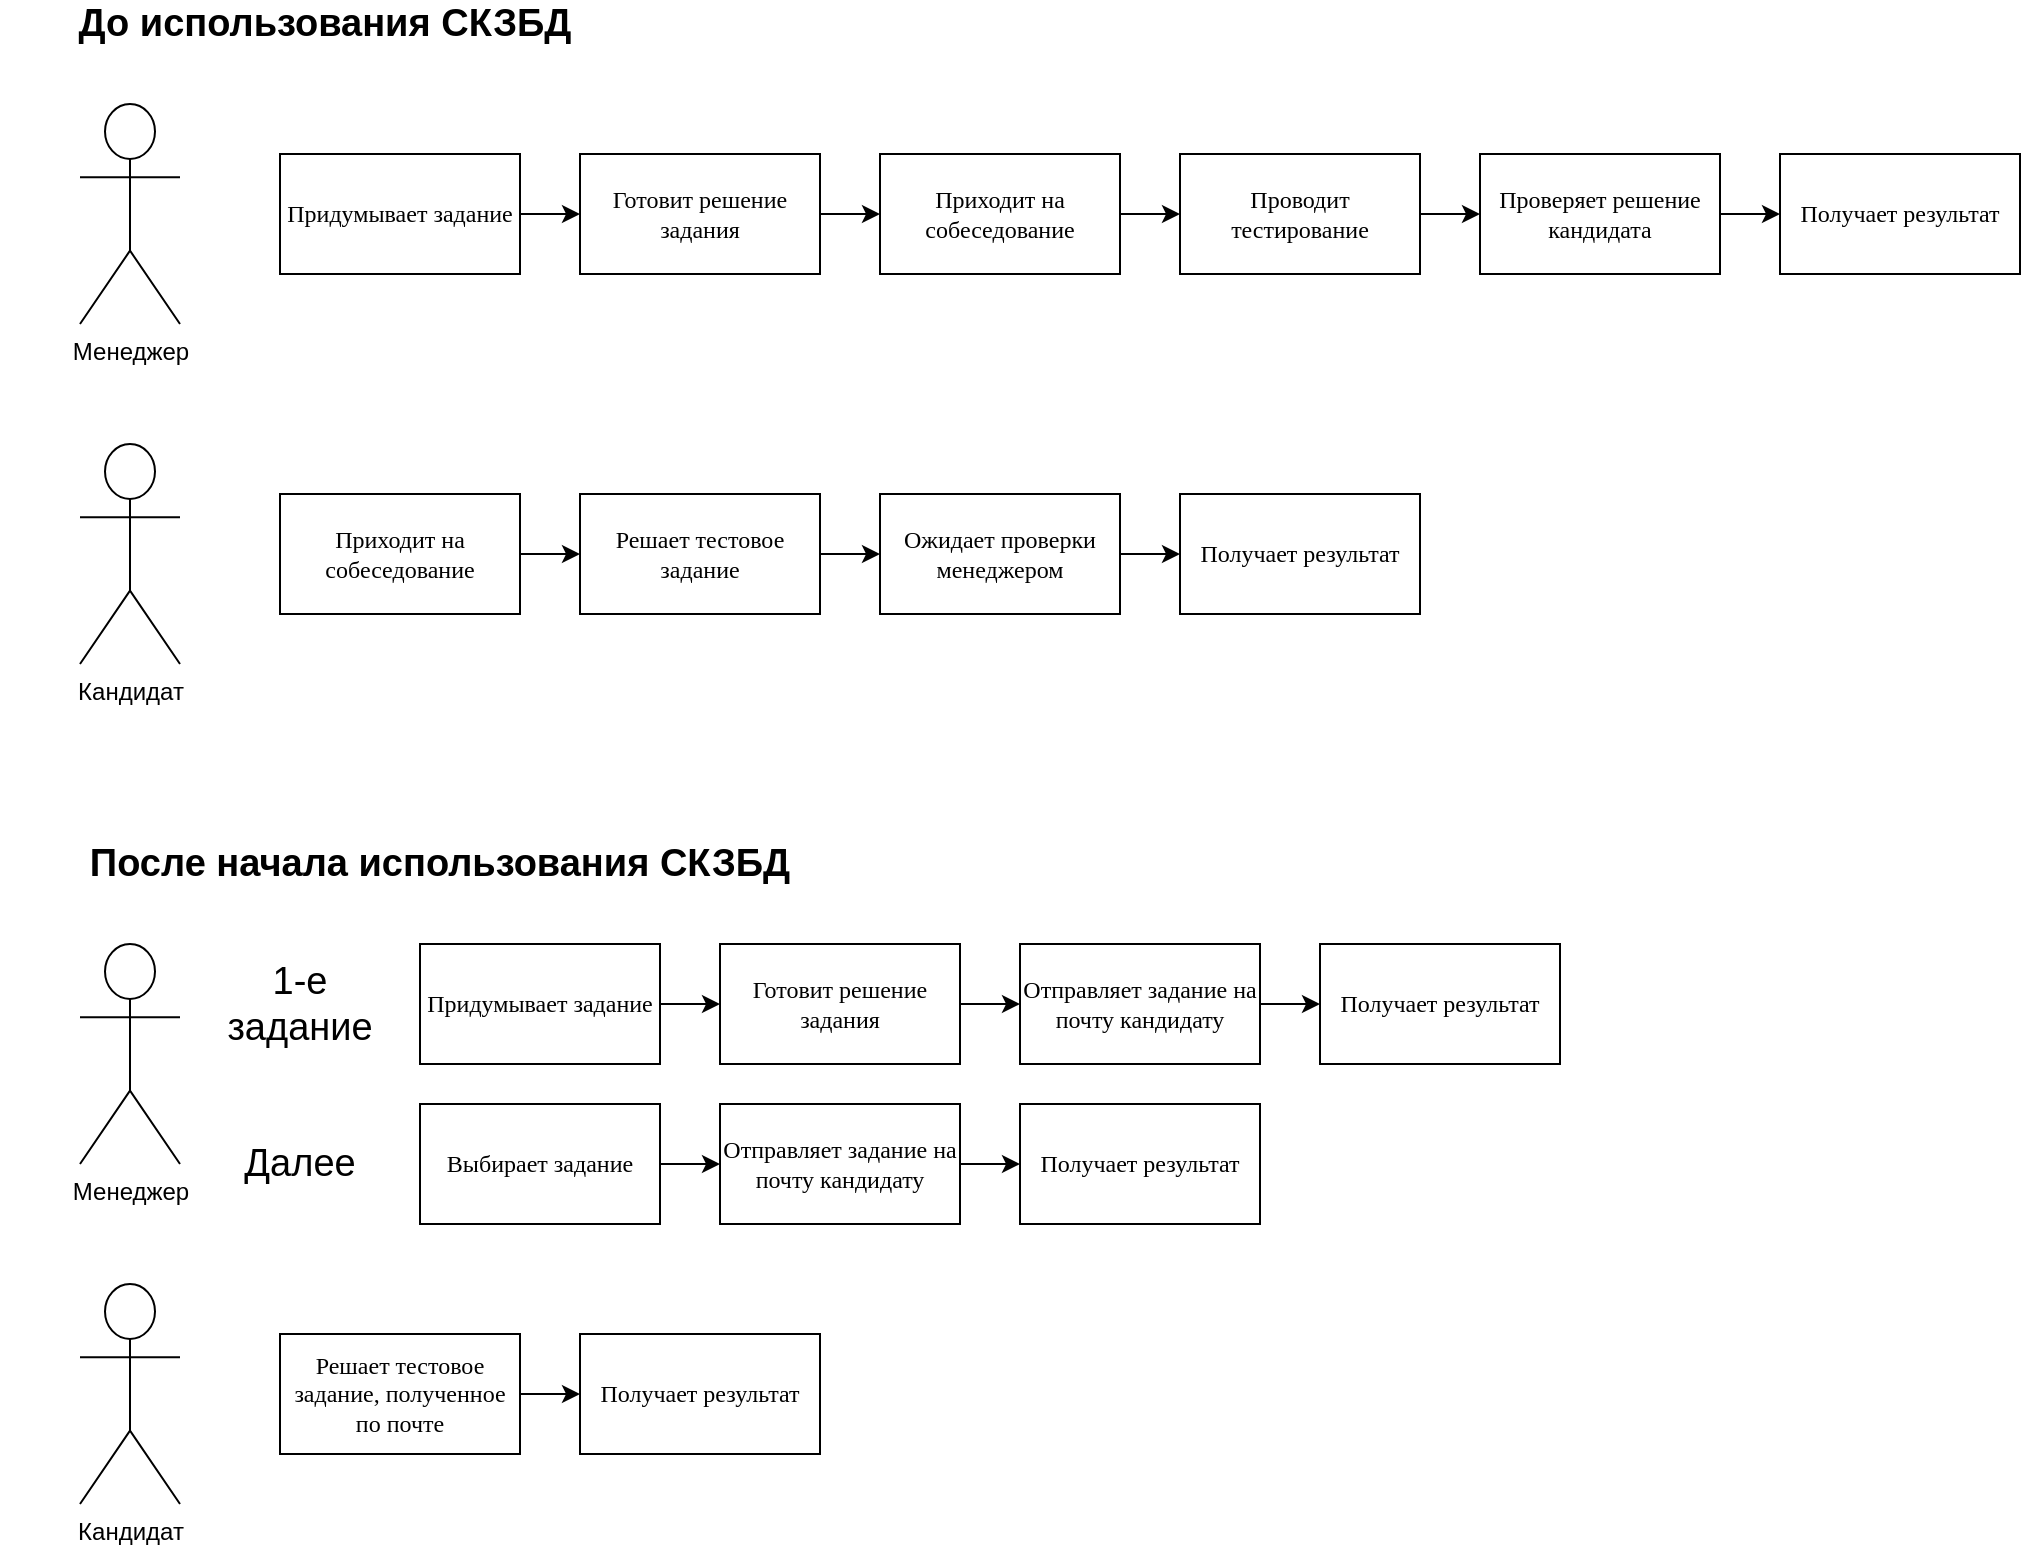 <mxfile version="12.6.5" type="device" pages="3"><diagram id="v94ePZyieOhy3JY5g0Is" name="Page-1"><mxGraphModel dx="1106" dy="820" grid="1" gridSize="10" guides="1" tooltips="1" connect="1" arrows="1" fold="1" page="1" pageScale="1" pageWidth="3300" pageHeight="2339" math="0" shadow="0"><root><mxCell id="0"/><mxCell id="1" parent="0"/><mxCell id="S_jAZu2q6Mdq87Mx2i-P-1" value="Менеджер" style="shape=umlActor;verticalLabelPosition=bottom;labelBackgroundColor=#ffffff;verticalAlign=top;html=1;outlineConnect=0;" parent="1" vertex="1"><mxGeometry x="80" y="80" width="50" height="110" as="geometry"/></mxCell><mxCell id="S_jAZu2q6Mdq87Mx2i-P-12" style="edgeStyle=orthogonalEdgeStyle;rounded=0;orthogonalLoop=1;jettySize=auto;html=1;exitX=1;exitY=0.5;exitDx=0;exitDy=0;entryX=0;entryY=0.5;entryDx=0;entryDy=0;" parent="1" source="S_jAZu2q6Mdq87Mx2i-P-6" target="S_jAZu2q6Mdq87Mx2i-P-7" edge="1"><mxGeometry relative="1" as="geometry"/></mxCell><mxCell id="S_jAZu2q6Mdq87Mx2i-P-6" value="Придумывает задание" style="rounded=0;whiteSpace=wrap;html=1;fontFamily=Avenir Next;" parent="1" vertex="1"><mxGeometry x="180" y="105" width="120" height="60" as="geometry"/></mxCell><mxCell id="S_jAZu2q6Mdq87Mx2i-P-13" style="edgeStyle=orthogonalEdgeStyle;rounded=0;orthogonalLoop=1;jettySize=auto;html=1;exitX=1;exitY=0.5;exitDx=0;exitDy=0;entryX=0;entryY=0.5;entryDx=0;entryDy=0;" parent="1" source="S_jAZu2q6Mdq87Mx2i-P-7" target="S_jAZu2q6Mdq87Mx2i-P-8" edge="1"><mxGeometry relative="1" as="geometry"/></mxCell><mxCell id="S_jAZu2q6Mdq87Mx2i-P-7" value="Готовит решение задания" style="rounded=0;whiteSpace=wrap;html=1;fontFamily=Avenir Next;" parent="1" vertex="1"><mxGeometry x="330" y="105" width="120" height="60" as="geometry"/></mxCell><mxCell id="S_jAZu2q6Mdq87Mx2i-P-14" style="edgeStyle=orthogonalEdgeStyle;rounded=0;orthogonalLoop=1;jettySize=auto;html=1;exitX=1;exitY=0.5;exitDx=0;exitDy=0;entryX=0;entryY=0.5;entryDx=0;entryDy=0;" parent="1" source="S_jAZu2q6Mdq87Mx2i-P-8" target="S_jAZu2q6Mdq87Mx2i-P-9" edge="1"><mxGeometry relative="1" as="geometry"/></mxCell><mxCell id="S_jAZu2q6Mdq87Mx2i-P-8" value="Приходит на собеседование" style="rounded=0;whiteSpace=wrap;html=1;fontFamily=Avenir Next;" parent="1" vertex="1"><mxGeometry x="480" y="105" width="120" height="60" as="geometry"/></mxCell><mxCell id="S_jAZu2q6Mdq87Mx2i-P-15" style="edgeStyle=orthogonalEdgeStyle;rounded=0;orthogonalLoop=1;jettySize=auto;html=1;exitX=1;exitY=0.5;exitDx=0;exitDy=0;entryX=0;entryY=0.5;entryDx=0;entryDy=0;" parent="1" source="S_jAZu2q6Mdq87Mx2i-P-9" target="S_jAZu2q6Mdq87Mx2i-P-10" edge="1"><mxGeometry relative="1" as="geometry"/></mxCell><mxCell id="S_jAZu2q6Mdq87Mx2i-P-9" value="Проводит тестирование" style="rounded=0;whiteSpace=wrap;html=1;fontFamily=Avenir Next;" parent="1" vertex="1"><mxGeometry x="630" y="105" width="120" height="60" as="geometry"/></mxCell><mxCell id="S_jAZu2q6Mdq87Mx2i-P-16" style="edgeStyle=orthogonalEdgeStyle;rounded=0;orthogonalLoop=1;jettySize=auto;html=1;exitX=1;exitY=0.5;exitDx=0;exitDy=0;entryX=0;entryY=0.5;entryDx=0;entryDy=0;" parent="1" source="S_jAZu2q6Mdq87Mx2i-P-10" target="S_jAZu2q6Mdq87Mx2i-P-11" edge="1"><mxGeometry relative="1" as="geometry"/></mxCell><mxCell id="S_jAZu2q6Mdq87Mx2i-P-10" value="Проверяет решение кандидата" style="rounded=0;whiteSpace=wrap;html=1;fontFamily=Avenir Next;" parent="1" vertex="1"><mxGeometry x="780" y="105" width="120" height="60" as="geometry"/></mxCell><mxCell id="S_jAZu2q6Mdq87Mx2i-P-11" value="Получает результат" style="rounded=0;whiteSpace=wrap;html=1;fontFamily=Avenir Next;" parent="1" vertex="1"><mxGeometry x="930" y="105" width="120" height="60" as="geometry"/></mxCell><mxCell id="S_jAZu2q6Mdq87Mx2i-P-17" value="До использования СКЗБД" style="text;html=1;strokeColor=none;fillColor=none;align=center;verticalAlign=middle;whiteSpace=wrap;rounded=0;fontStyle=1;fontSize=19;" parent="1" vertex="1"><mxGeometry x="60" y="30" width="285" height="20" as="geometry"/></mxCell><mxCell id="S_jAZu2q6Mdq87Mx2i-P-18" value="Кандидат" style="shape=umlActor;verticalLabelPosition=bottom;labelBackgroundColor=#ffffff;verticalAlign=top;html=1;outlineConnect=0;" parent="1" vertex="1"><mxGeometry x="80" y="250" width="50" height="110" as="geometry"/></mxCell><mxCell id="S_jAZu2q6Mdq87Mx2i-P-19" style="edgeStyle=orthogonalEdgeStyle;rounded=0;orthogonalLoop=1;jettySize=auto;html=1;exitX=1;exitY=0.5;exitDx=0;exitDy=0;entryX=0;entryY=0.5;entryDx=0;entryDy=0;" parent="1" source="S_jAZu2q6Mdq87Mx2i-P-20" target="S_jAZu2q6Mdq87Mx2i-P-21" edge="1"><mxGeometry relative="1" as="geometry"/></mxCell><mxCell id="S_jAZu2q6Mdq87Mx2i-P-20" value="Приходит на собеседование" style="rounded=0;whiteSpace=wrap;html=1;fontFamily=Avenir Next;" parent="1" vertex="1"><mxGeometry x="180" y="275" width="120" height="60" as="geometry"/></mxCell><mxCell id="S_jAZu2q6Mdq87Mx2i-P-24" value="" style="edgeStyle=orthogonalEdgeStyle;rounded=0;orthogonalLoop=1;jettySize=auto;html=1;fontSize=19;" parent="1" source="S_jAZu2q6Mdq87Mx2i-P-21" target="S_jAZu2q6Mdq87Mx2i-P-23" edge="1"><mxGeometry relative="1" as="geometry"/></mxCell><mxCell id="S_jAZu2q6Mdq87Mx2i-P-21" value="Решает тестовое задание" style="rounded=0;whiteSpace=wrap;html=1;fontFamily=Avenir Next;" parent="1" vertex="1"><mxGeometry x="330" y="275" width="120" height="60" as="geometry"/></mxCell><mxCell id="S_jAZu2q6Mdq87Mx2i-P-26" value="" style="edgeStyle=orthogonalEdgeStyle;rounded=0;orthogonalLoop=1;jettySize=auto;html=1;fontSize=19;" parent="1" source="S_jAZu2q6Mdq87Mx2i-P-23" target="S_jAZu2q6Mdq87Mx2i-P-25" edge="1"><mxGeometry relative="1" as="geometry"/></mxCell><mxCell id="S_jAZu2q6Mdq87Mx2i-P-23" value="Ожидает проверки менеджером" style="rounded=0;whiteSpace=wrap;html=1;fontFamily=Avenir Next;" parent="1" vertex="1"><mxGeometry x="480" y="275" width="120" height="60" as="geometry"/></mxCell><mxCell id="S_jAZu2q6Mdq87Mx2i-P-25" value="Получает результат" style="rounded=0;whiteSpace=wrap;html=1;fontFamily=Avenir Next;" parent="1" vertex="1"><mxGeometry x="630" y="275" width="120" height="60" as="geometry"/></mxCell><mxCell id="S_jAZu2q6Mdq87Mx2i-P-27" value="После начала использования СКЗБД" style="text;html=1;strokeColor=none;fillColor=none;align=center;verticalAlign=middle;whiteSpace=wrap;rounded=0;fontStyle=1;fontSize=19;" parent="1" vertex="1"><mxGeometry x="40" y="450" width="440" height="20" as="geometry"/></mxCell><mxCell id="S_jAZu2q6Mdq87Mx2i-P-28" value="Менеджер" style="shape=umlActor;verticalLabelPosition=bottom;labelBackgroundColor=#ffffff;verticalAlign=top;html=1;outlineConnect=0;" parent="1" vertex="1"><mxGeometry x="80" y="500" width="50" height="110" as="geometry"/></mxCell><mxCell id="S_jAZu2q6Mdq87Mx2i-P-29" style="edgeStyle=orthogonalEdgeStyle;rounded=0;orthogonalLoop=1;jettySize=auto;html=1;exitX=1;exitY=0.5;exitDx=0;exitDy=0;entryX=0;entryY=0.5;entryDx=0;entryDy=0;" parent="1" source="S_jAZu2q6Mdq87Mx2i-P-30" target="S_jAZu2q6Mdq87Mx2i-P-32" edge="1"><mxGeometry relative="1" as="geometry"/></mxCell><mxCell id="S_jAZu2q6Mdq87Mx2i-P-30" value="Придумывает задание" style="rounded=0;whiteSpace=wrap;html=1;fontFamily=Avenir Next;" parent="1" vertex="1"><mxGeometry x="250" y="500" width="120" height="60" as="geometry"/></mxCell><mxCell id="S_jAZu2q6Mdq87Mx2i-P-31" style="edgeStyle=orthogonalEdgeStyle;rounded=0;orthogonalLoop=1;jettySize=auto;html=1;exitX=1;exitY=0.5;exitDx=0;exitDy=0;entryX=0;entryY=0.5;entryDx=0;entryDy=0;" parent="1" source="S_jAZu2q6Mdq87Mx2i-P-32" target="S_jAZu2q6Mdq87Mx2i-P-34" edge="1"><mxGeometry relative="1" as="geometry"/></mxCell><mxCell id="S_jAZu2q6Mdq87Mx2i-P-32" value="Готовит решение задания" style="rounded=0;whiteSpace=wrap;html=1;fontFamily=Avenir Next;" parent="1" vertex="1"><mxGeometry x="400" y="500" width="120" height="60" as="geometry"/></mxCell><mxCell id="S_jAZu2q6Mdq87Mx2i-P-33" style="edgeStyle=orthogonalEdgeStyle;rounded=0;orthogonalLoop=1;jettySize=auto;html=1;exitX=1;exitY=0.5;exitDx=0;exitDy=0;entryX=0;entryY=0.5;entryDx=0;entryDy=0;" parent="1" source="S_jAZu2q6Mdq87Mx2i-P-34" target="S_jAZu2q6Mdq87Mx2i-P-36" edge="1"><mxGeometry relative="1" as="geometry"/></mxCell><mxCell id="S_jAZu2q6Mdq87Mx2i-P-34" value="Отправляет задание на почту кандидату" style="rounded=0;whiteSpace=wrap;html=1;fontFamily=Avenir Next;" parent="1" vertex="1"><mxGeometry x="550" y="500" width="120" height="60" as="geometry"/></mxCell><mxCell id="S_jAZu2q6Mdq87Mx2i-P-36" value="Получает результат" style="rounded=0;whiteSpace=wrap;html=1;fontFamily=Avenir Next;" parent="1" vertex="1"><mxGeometry x="700" y="500" width="120" height="60" as="geometry"/></mxCell><mxCell id="S_jAZu2q6Mdq87Mx2i-P-40" value="Кандидат" style="shape=umlActor;verticalLabelPosition=bottom;labelBackgroundColor=#ffffff;verticalAlign=top;html=1;outlineConnect=0;" parent="1" vertex="1"><mxGeometry x="80" y="670" width="50" height="110" as="geometry"/></mxCell><mxCell id="S_jAZu2q6Mdq87Mx2i-P-48" style="edgeStyle=orthogonalEdgeStyle;rounded=0;orthogonalLoop=1;jettySize=auto;html=1;exitX=1;exitY=0.5;exitDx=0;exitDy=0;entryX=0;entryY=0.5;entryDx=0;entryDy=0;fontSize=19;" parent="1" source="S_jAZu2q6Mdq87Mx2i-P-44" target="S_jAZu2q6Mdq87Mx2i-P-47" edge="1"><mxGeometry relative="1" as="geometry"/></mxCell><mxCell id="S_jAZu2q6Mdq87Mx2i-P-44" value="Решает тестовое задание, полученное по почте" style="rounded=0;whiteSpace=wrap;html=1;fontFamily=Avenir Next;" parent="1" vertex="1"><mxGeometry x="180" y="695" width="120" height="60" as="geometry"/></mxCell><mxCell id="S_jAZu2q6Mdq87Mx2i-P-47" value="Получает результат" style="rounded=0;whiteSpace=wrap;html=1;fontFamily=Avenir Next;" parent="1" vertex="1"><mxGeometry x="330" y="695" width="120" height="60" as="geometry"/></mxCell><mxCell id="S_jAZu2q6Mdq87Mx2i-P-49" value="1-е задание" style="text;html=1;strokeColor=none;fillColor=none;align=center;verticalAlign=middle;whiteSpace=wrap;rounded=0;fontSize=19;" parent="1" vertex="1"><mxGeometry x="170" y="520" width="40" height="20" as="geometry"/></mxCell><mxCell id="S_jAZu2q6Mdq87Mx2i-P-50" value="Далее" style="text;html=1;strokeColor=none;fillColor=none;align=center;verticalAlign=middle;whiteSpace=wrap;rounded=0;fontSize=19;" parent="1" vertex="1"><mxGeometry x="170" y="600" width="40" height="20" as="geometry"/></mxCell><mxCell id="S_jAZu2q6Mdq87Mx2i-P-51" style="edgeStyle=orthogonalEdgeStyle;rounded=0;orthogonalLoop=1;jettySize=auto;html=1;exitX=1;exitY=0.5;exitDx=0;exitDy=0;entryX=0;entryY=0.5;entryDx=0;entryDy=0;" parent="1" source="S_jAZu2q6Mdq87Mx2i-P-52" target="S_jAZu2q6Mdq87Mx2i-P-54" edge="1"><mxGeometry relative="1" as="geometry"/></mxCell><mxCell id="S_jAZu2q6Mdq87Mx2i-P-52" value="Выбирает задание" style="rounded=0;whiteSpace=wrap;html=1;fontFamily=Avenir Next;" parent="1" vertex="1"><mxGeometry x="250" y="580" width="120" height="60" as="geometry"/></mxCell><mxCell id="S_jAZu2q6Mdq87Mx2i-P-53" style="edgeStyle=orthogonalEdgeStyle;rounded=0;orthogonalLoop=1;jettySize=auto;html=1;exitX=1;exitY=0.5;exitDx=0;exitDy=0;entryX=0;entryY=0.5;entryDx=0;entryDy=0;" parent="1" source="S_jAZu2q6Mdq87Mx2i-P-54" target="S_jAZu2q6Mdq87Mx2i-P-55" edge="1"><mxGeometry relative="1" as="geometry"/></mxCell><mxCell id="S_jAZu2q6Mdq87Mx2i-P-54" value="Отправляет задание на почту кандидату" style="rounded=0;whiteSpace=wrap;html=1;fontFamily=Avenir Next;" parent="1" vertex="1"><mxGeometry x="400" y="580" width="120" height="60" as="geometry"/></mxCell><mxCell id="S_jAZu2q6Mdq87Mx2i-P-55" value="Получает результат" style="rounded=0;whiteSpace=wrap;html=1;fontFamily=Avenir Next;" parent="1" vertex="1"><mxGeometry x="550" y="580" width="120" height="60" as="geometry"/></mxCell></root></mxGraphModel></diagram><diagram id="3etEUaonpTMwsqj7Q9Qr" name="Page-2"><mxGraphModel dx="3687" dy="2733" grid="1" gridSize="10" guides="1" tooltips="1" connect="1" arrows="1" fold="1" page="1" pageScale="1" pageWidth="3300" pageHeight="2339" math="0" shadow="0"><root><mxCell id="7IZxtAyW-Q3I0akWlT1f-0"/><mxCell id="7IZxtAyW-Q3I0akWlT1f-1" parent="7IZxtAyW-Q3I0akWlT1f-0"/><mxCell id="stbUF7d8QCfUZP-sDBk7-0" value="Менеджер" style="shape=umlActor;verticalLabelPosition=bottom;labelBackgroundColor=#ffffff;verticalAlign=top;html=1;outlineConnect=0;fontSize=20;" parent="7IZxtAyW-Q3I0akWlT1f-1" vertex="1"><mxGeometry x="430" y="645" width="80" height="160" as="geometry"/></mxCell><mxCell id="stbUF7d8QCfUZP-sDBk7-1" style="edgeStyle=orthogonalEdgeStyle;rounded=0;orthogonalLoop=1;jettySize=auto;html=1;exitX=1;exitY=0.5;exitDx=0;exitDy=0;entryX=0;entryY=0.5;entryDx=0;entryDy=0;fontSize=20;" parent="7IZxtAyW-Q3I0akWlT1f-1" source="stbUF7d8QCfUZP-sDBk7-2" target="stbUF7d8QCfUZP-sDBk7-4" edge="1"><mxGeometry relative="1" as="geometry"/></mxCell><mxCell id="stbUF7d8QCfUZP-sDBk7-2" value="Придумывает задание" style="rounded=0;whiteSpace=wrap;html=1;fontSize=20;" parent="7IZxtAyW-Q3I0akWlT1f-1" vertex="1"><mxGeometry x="550" y="695" width="190" height="100" as="geometry"/></mxCell><mxCell id="stbUF7d8QCfUZP-sDBk7-3" style="edgeStyle=orthogonalEdgeStyle;rounded=0;orthogonalLoop=1;jettySize=auto;html=1;exitX=1;exitY=0.5;exitDx=0;exitDy=0;entryX=0;entryY=0.5;entryDx=0;entryDy=0;fontSize=20;" parent="7IZxtAyW-Q3I0akWlT1f-1" source="stbUF7d8QCfUZP-sDBk7-4" target="stbUF7d8QCfUZP-sDBk7-6" edge="1"><mxGeometry relative="1" as="geometry"><mxPoint x="1060.0" y="765" as="sourcePoint"/></mxGeometry></mxCell><mxCell id="stbUF7d8QCfUZP-sDBk7-4" value="Готовит решение задания" style="rounded=0;whiteSpace=wrap;html=1;fontSize=20;" parent="7IZxtAyW-Q3I0akWlT1f-1" vertex="1"><mxGeometry x="790" y="695" width="190" height="100" as="geometry"/></mxCell><mxCell id="stbUF7d8QCfUZP-sDBk7-5" style="edgeStyle=orthogonalEdgeStyle;rounded=0;orthogonalLoop=1;jettySize=auto;html=1;exitX=1;exitY=0.5;exitDx=0;exitDy=0;entryX=0;entryY=0.5;entryDx=0;entryDy=0;fontSize=20;" parent="7IZxtAyW-Q3I0akWlT1f-1" source="stbUF7d8QCfUZP-sDBk7-6" target="stbUF7d8QCfUZP-sDBk7-8" edge="1"><mxGeometry relative="1" as="geometry"/></mxCell><mxCell id="stbUF7d8QCfUZP-sDBk7-6" value="Приходит на собеседование" style="rounded=0;whiteSpace=wrap;html=1;fontSize=20;" parent="7IZxtAyW-Q3I0akWlT1f-1" vertex="1"><mxGeometry x="1020" y="695" width="190" height="100" as="geometry"/></mxCell><mxCell id="stbUF7d8QCfUZP-sDBk7-7" style="edgeStyle=orthogonalEdgeStyle;rounded=0;orthogonalLoop=1;jettySize=auto;html=1;exitX=1;exitY=0.5;exitDx=0;exitDy=0;entryX=0;entryY=0.5;entryDx=0;entryDy=0;fontSize=20;" parent="7IZxtAyW-Q3I0akWlT1f-1" source="stbUF7d8QCfUZP-sDBk7-8" target="stbUF7d8QCfUZP-sDBk7-10" edge="1"><mxGeometry relative="1" as="geometry"/></mxCell><mxCell id="stbUF7d8QCfUZP-sDBk7-8" value="Проводит тестирование" style="rounded=0;whiteSpace=wrap;html=1;fontSize=20;" parent="7IZxtAyW-Q3I0akWlT1f-1" vertex="1"><mxGeometry x="1250" y="695" width="190" height="100" as="geometry"/></mxCell><mxCell id="stbUF7d8QCfUZP-sDBk7-9" style="edgeStyle=orthogonalEdgeStyle;rounded=0;orthogonalLoop=1;jettySize=auto;html=1;exitX=1;exitY=0.5;exitDx=0;exitDy=0;entryX=0;entryY=0.5;entryDx=0;entryDy=0;fontSize=20;" parent="7IZxtAyW-Q3I0akWlT1f-1" source="stbUF7d8QCfUZP-sDBk7-10" target="stbUF7d8QCfUZP-sDBk7-11" edge="1"><mxGeometry relative="1" as="geometry"/></mxCell><mxCell id="stbUF7d8QCfUZP-sDBk7-10" value="Проверяет решение кандидата" style="rounded=0;whiteSpace=wrap;html=1;fontSize=20;" parent="7IZxtAyW-Q3I0akWlT1f-1" vertex="1"><mxGeometry x="1480" y="695" width="190" height="100" as="geometry"/></mxCell><mxCell id="stbUF7d8QCfUZP-sDBk7-11" value="Получает результат" style="rounded=0;whiteSpace=wrap;html=1;fontSize=20;" parent="7IZxtAyW-Q3I0akWlT1f-1" vertex="1"><mxGeometry x="1710" y="695" width="190" height="100" as="geometry"/></mxCell><mxCell id="stbUF7d8QCfUZP-sDBk7-12" value="До использования СКЗБД" style="text;html=1;strokeColor=none;fillColor=none;align=center;verticalAlign=middle;whiteSpace=wrap;rounded=0;fontStyle=1;fontSize=30;" parent="7IZxtAyW-Q3I0akWlT1f-1" vertex="1"><mxGeometry x="420" y="600" width="490" height="20" as="geometry"/></mxCell><mxCell id="stbUF7d8QCfUZP-sDBk7-13" value="Кандидат" style="shape=umlActor;verticalLabelPosition=bottom;labelBackgroundColor=#ffffff;verticalAlign=top;html=1;outlineConnect=0;fontSize=20;" parent="7IZxtAyW-Q3I0akWlT1f-1" vertex="1"><mxGeometry x="430" y="850" width="80" height="160" as="geometry"/></mxCell><mxCell id="stbUF7d8QCfUZP-sDBk7-14" style="edgeStyle=orthogonalEdgeStyle;rounded=0;orthogonalLoop=1;jettySize=auto;html=1;exitX=1;exitY=0.5;exitDx=0;exitDy=0;entryX=0;entryY=0.5;entryDx=0;entryDy=0;fontSize=20;" parent="7IZxtAyW-Q3I0akWlT1f-1" source="stbUF7d8QCfUZP-sDBk7-15" target="stbUF7d8QCfUZP-sDBk7-17" edge="1"><mxGeometry relative="1" as="geometry"/></mxCell><mxCell id="stbUF7d8QCfUZP-sDBk7-15" value="Приходит на собеседование" style="rounded=0;whiteSpace=wrap;html=1;fontSize=20;" parent="7IZxtAyW-Q3I0akWlT1f-1" vertex="1"><mxGeometry x="550" y="865" width="190" height="100" as="geometry"/></mxCell><mxCell id="stbUF7d8QCfUZP-sDBk7-16" value="" style="edgeStyle=orthogonalEdgeStyle;rounded=0;orthogonalLoop=1;jettySize=auto;html=1;fontSize=20;" parent="7IZxtAyW-Q3I0akWlT1f-1" source="stbUF7d8QCfUZP-sDBk7-17" target="stbUF7d8QCfUZP-sDBk7-19" edge="1"><mxGeometry relative="1" as="geometry"/></mxCell><mxCell id="stbUF7d8QCfUZP-sDBk7-17" value="Решает тестовое задание" style="rounded=0;whiteSpace=wrap;html=1;fontSize=20;" parent="7IZxtAyW-Q3I0akWlT1f-1" vertex="1"><mxGeometry x="790" y="865" width="190" height="100" as="geometry"/></mxCell><mxCell id="stbUF7d8QCfUZP-sDBk7-18" value="" style="edgeStyle=orthogonalEdgeStyle;rounded=0;orthogonalLoop=1;jettySize=auto;html=1;fontSize=20;" parent="7IZxtAyW-Q3I0akWlT1f-1" source="stbUF7d8QCfUZP-sDBk7-19" target="stbUF7d8QCfUZP-sDBk7-20" edge="1"><mxGeometry relative="1" as="geometry"/></mxCell><mxCell id="stbUF7d8QCfUZP-sDBk7-19" value="Ожидает проверки менеджером" style="rounded=0;whiteSpace=wrap;html=1;fontSize=20;" parent="7IZxtAyW-Q3I0akWlT1f-1" vertex="1"><mxGeometry x="1020" y="865" width="190" height="100" as="geometry"/></mxCell><mxCell id="stbUF7d8QCfUZP-sDBk7-20" value="Получает результат" style="rounded=0;whiteSpace=wrap;html=1;fontSize=20;" parent="7IZxtAyW-Q3I0akWlT1f-1" vertex="1"><mxGeometry x="1250" y="865" width="190" height="100" as="geometry"/></mxCell><mxCell id="stbUF7d8QCfUZP-sDBk7-21" value="После начала использования СКЗБД" style="text;html=1;strokeColor=none;fillColor=none;align=center;verticalAlign=middle;whiteSpace=wrap;rounded=0;fontStyle=1;fontSize=30;" parent="7IZxtAyW-Q3I0akWlT1f-1" vertex="1"><mxGeometry x="415" y="1090" width="625" height="20" as="geometry"/></mxCell><mxCell id="stbUF7d8QCfUZP-sDBk7-22" value="Менеджер" style="shape=umlActor;verticalLabelPosition=bottom;labelBackgroundColor=#ffffff;verticalAlign=top;html=1;outlineConnect=0;fontSize=20;" parent="7IZxtAyW-Q3I0akWlT1f-1" vertex="1"><mxGeometry x="420" y="1150" width="90" height="190" as="geometry"/></mxCell><mxCell id="stbUF7d8QCfUZP-sDBk7-23" style="edgeStyle=orthogonalEdgeStyle;rounded=0;orthogonalLoop=1;jettySize=auto;html=1;exitX=1;exitY=0.5;exitDx=0;exitDy=0;entryX=0;entryY=0.5;entryDx=0;entryDy=0;fontSize=20;" parent="7IZxtAyW-Q3I0akWlT1f-1" source="stbUF7d8QCfUZP-sDBk7-24" target="stbUF7d8QCfUZP-sDBk7-26" edge="1"><mxGeometry relative="1" as="geometry"/></mxCell><mxCell id="stbUF7d8QCfUZP-sDBk7-24" value="Придумывает задание" style="rounded=0;whiteSpace=wrap;html=1;fontSize=20;" parent="7IZxtAyW-Q3I0akWlT1f-1" vertex="1"><mxGeometry x="620" y="1150" width="190" height="100" as="geometry"/></mxCell><mxCell id="stbUF7d8QCfUZP-sDBk7-25" style="edgeStyle=orthogonalEdgeStyle;rounded=0;orthogonalLoop=1;jettySize=auto;html=1;exitX=1;exitY=0.5;exitDx=0;exitDy=0;entryX=0;entryY=0.5;entryDx=0;entryDy=0;fontSize=20;" parent="7IZxtAyW-Q3I0akWlT1f-1" source="stbUF7d8QCfUZP-sDBk7-26" target="stbUF7d8QCfUZP-sDBk7-28" edge="1"><mxGeometry relative="1" as="geometry"/></mxCell><mxCell id="stbUF7d8QCfUZP-sDBk7-26" value="Готовит решение задания" style="rounded=0;whiteSpace=wrap;html=1;fontSize=20;" parent="7IZxtAyW-Q3I0akWlT1f-1" vertex="1"><mxGeometry x="855" y="1150" width="190" height="100" as="geometry"/></mxCell><mxCell id="stbUF7d8QCfUZP-sDBk7-27" style="edgeStyle=orthogonalEdgeStyle;rounded=0;orthogonalLoop=1;jettySize=auto;html=1;exitX=1;exitY=0.5;exitDx=0;exitDy=0;entryX=0;entryY=0.5;entryDx=0;entryDy=0;fontSize=20;" parent="7IZxtAyW-Q3I0akWlT1f-1" source="stbUF7d8QCfUZP-sDBk7-28" target="stbUF7d8QCfUZP-sDBk7-29" edge="1"><mxGeometry relative="1" as="geometry"/></mxCell><mxCell id="stbUF7d8QCfUZP-sDBk7-28" value="Отправляет задание на почту кандидату" style="rounded=0;whiteSpace=wrap;html=1;fontSize=20;" parent="7IZxtAyW-Q3I0akWlT1f-1" vertex="1"><mxGeometry x="1100" y="1150" width="190" height="100" as="geometry"/></mxCell><mxCell id="stbUF7d8QCfUZP-sDBk7-29" value="Получает результат" style="rounded=0;whiteSpace=wrap;html=1;fontSize=20;" parent="7IZxtAyW-Q3I0akWlT1f-1" vertex="1"><mxGeometry x="1350" y="1150" width="190" height="100" as="geometry"/></mxCell><mxCell id="stbUF7d8QCfUZP-sDBk7-30" value="Кандидат" style="shape=umlActor;verticalLabelPosition=bottom;labelBackgroundColor=#ffffff;verticalAlign=top;html=1;outlineConnect=0;fontSize=20;" parent="7IZxtAyW-Q3I0akWlT1f-1" vertex="1"><mxGeometry x="415" y="1410" width="100" height="200" as="geometry"/></mxCell><mxCell id="stbUF7d8QCfUZP-sDBk7-31" style="edgeStyle=orthogonalEdgeStyle;rounded=0;orthogonalLoop=1;jettySize=auto;html=1;exitX=1;exitY=0.5;exitDx=0;exitDy=0;entryX=0;entryY=0.5;entryDx=0;entryDy=0;fontSize=20;" parent="7IZxtAyW-Q3I0akWlT1f-1" source="stbUF7d8QCfUZP-sDBk7-32" target="stbUF7d8QCfUZP-sDBk7-33" edge="1"><mxGeometry relative="1" as="geometry"/></mxCell><mxCell id="stbUF7d8QCfUZP-sDBk7-32" value="Решает тестовое задание, полученное по почте" style="rounded=0;whiteSpace=wrap;html=1;fontSize=20;" parent="7IZxtAyW-Q3I0akWlT1f-1" vertex="1"><mxGeometry x="560" y="1460" width="190" height="100" as="geometry"/></mxCell><mxCell id="stbUF7d8QCfUZP-sDBk7-33" value="Получает результат" style="rounded=0;whiteSpace=wrap;html=1;fontSize=20;" parent="7IZxtAyW-Q3I0akWlT1f-1" vertex="1"><mxGeometry x="790" y="1460" width="190" height="100" as="geometry"/></mxCell><mxCell id="stbUF7d8QCfUZP-sDBk7-34" value="1-е задание" style="text;html=1;strokeColor=none;fillColor=none;align=center;verticalAlign=middle;whiteSpace=wrap;rounded=0;fontSize=20;" parent="7IZxtAyW-Q3I0akWlT1f-1" vertex="1"><mxGeometry x="542.5" y="1190" width="40" height="20" as="geometry"/></mxCell><mxCell id="stbUF7d8QCfUZP-sDBk7-35" value="Далее" style="text;html=1;strokeColor=none;fillColor=none;align=center;verticalAlign=middle;whiteSpace=wrap;rounded=0;fontSize=20;" parent="7IZxtAyW-Q3I0akWlT1f-1" vertex="1"><mxGeometry x="542.5" y="1310" width="40" height="20" as="geometry"/></mxCell><mxCell id="stbUF7d8QCfUZP-sDBk7-36" style="edgeStyle=orthogonalEdgeStyle;rounded=0;orthogonalLoop=1;jettySize=auto;html=1;exitX=1;exitY=0.5;exitDx=0;exitDy=0;entryX=0;entryY=0.5;entryDx=0;entryDy=0;fontSize=20;" parent="7IZxtAyW-Q3I0akWlT1f-1" source="stbUF7d8QCfUZP-sDBk7-37" target="stbUF7d8QCfUZP-sDBk7-39" edge="1"><mxGeometry relative="1" as="geometry"/></mxCell><mxCell id="stbUF7d8QCfUZP-sDBk7-37" value="Выбирает задание" style="rounded=0;whiteSpace=wrap;html=1;fontSize=20;" parent="7IZxtAyW-Q3I0akWlT1f-1" vertex="1"><mxGeometry x="620" y="1270" width="190" height="100" as="geometry"/></mxCell><mxCell id="stbUF7d8QCfUZP-sDBk7-38" style="edgeStyle=orthogonalEdgeStyle;rounded=0;orthogonalLoop=1;jettySize=auto;html=1;exitX=1;exitY=0.5;exitDx=0;exitDy=0;entryX=0;entryY=0.5;entryDx=0;entryDy=0;fontSize=20;" parent="7IZxtAyW-Q3I0akWlT1f-1" source="stbUF7d8QCfUZP-sDBk7-39" target="stbUF7d8QCfUZP-sDBk7-40" edge="1"><mxGeometry relative="1" as="geometry"/></mxCell><mxCell id="stbUF7d8QCfUZP-sDBk7-39" value="Отправляет задание на почту кандидату" style="rounded=0;whiteSpace=wrap;html=1;fontSize=20;" parent="7IZxtAyW-Q3I0akWlT1f-1" vertex="1"><mxGeometry x="855" y="1270" width="190" height="100" as="geometry"/></mxCell><mxCell id="stbUF7d8QCfUZP-sDBk7-40" value="Получает результат" style="rounded=0;whiteSpace=wrap;html=1;fontSize=20;" parent="7IZxtAyW-Q3I0akWlT1f-1" vertex="1"><mxGeometry x="1100" y="1270" width="190" height="100" as="geometry"/></mxCell><mxCell id="stbUF7d8QCfUZP-sDBk7-42" value="Цель работы" style="text;html=1;strokeColor=none;fillColor=none;align=center;verticalAlign=middle;whiteSpace=wrap;rounded=0;fontStyle=1;fontSize=45;" parent="7IZxtAyW-Q3I0akWlT1f-1" vertex="1"><mxGeometry x="2437.5" y="270" width="490" height="20" as="geometry"/></mxCell><mxCell id="stbUF7d8QCfUZP-sDBk7-43" value="Проектирование и разработка системы контроля знаний языка зпросов к базе данных" style="text;html=1;strokeColor=none;fillColor=none;align=center;verticalAlign=middle;whiteSpace=wrap;rounded=0;fontSize=30;" parent="7IZxtAyW-Q3I0akWlT1f-1" vertex="1"><mxGeometry x="2390" y="310" width="585" height="200" as="geometry"/></mxCell><mxCell id="stbUF7d8QCfUZP-sDBk7-45" value="Техническое собеседование" style="text;html=1;strokeColor=none;fillColor=none;align=center;verticalAlign=middle;whiteSpace=wrap;rounded=0;fontStyle=1;fontSize=45;" parent="7IZxtAyW-Q3I0akWlT1f-1" vertex="1"><mxGeometry x="780" y="510" width="730" height="20" as="geometry"/></mxCell><mxCell id="stbUF7d8QCfUZP-sDBk7-47" value="Решаемые задачи" style="text;html=1;strokeColor=none;fillColor=none;align=center;verticalAlign=middle;whiteSpace=wrap;rounded=0;fontStyle=1;fontSize=45;" parent="7IZxtAyW-Q3I0akWlT1f-1" vertex="1"><mxGeometry x="2437.5" y="695" width="490" height="20" as="geometry"/></mxCell><mxCell id="stbUF7d8QCfUZP-sDBk7-48" value="Научно-исследовательская часть" style="text;html=1;strokeColor=none;fillColor=none;align=center;verticalAlign=middle;whiteSpace=wrap;rounded=0;fontStyle=1;fontSize=30;" parent="7IZxtAyW-Q3I0akWlT1f-1" vertex="1"><mxGeometry x="2220" y="795" width="660" height="20" as="geometry"/></mxCell><mxCell id="stbUF7d8QCfUZP-sDBk7-50" value="&lt;ul&gt;&lt;li style=&quot;text-align: justify&quot;&gt;Анализ аналогов&lt;/li&gt;&lt;li style=&quot;text-align: justify&quot;&gt;Анализ и уточнение функций программной системы&lt;/li&gt;&lt;li style=&quot;text-align: justify&quot;&gt;Выбор наиболее приоритетных функциональных особенностей разрабатываемой сисетмы&lt;/li&gt;&lt;/ul&gt;" style="text;html=1;strokeColor=none;fillColor=none;align=left;verticalAlign=bottom;whiteSpace=wrap;rounded=0;fontStyle=0;fontSize=30;" parent="7IZxtAyW-Q3I0akWlT1f-1" vertex="1"><mxGeometry x="2232.5" y="865" width="900" height="205" as="geometry"/></mxCell><mxCell id="stbUF7d8QCfUZP-sDBk7-51" value="Проектно-конструкторская часть" style="text;html=1;strokeColor=none;fillColor=none;align=center;verticalAlign=middle;whiteSpace=wrap;rounded=0;fontStyle=1;fontSize=30;" parent="7IZxtAyW-Q3I0akWlT1f-1" vertex="1"><mxGeometry x="2232.5" y="1110" width="660" height="20" as="geometry"/></mxCell><mxCell id="stbUF7d8QCfUZP-sDBk7-52" value="&lt;ul&gt;&lt;li style=&quot;text-align: justify&quot;&gt;Разработка функциональной спецификации&lt;/li&gt;&lt;li style=&quot;text-align: justify&quot;&gt;Проектирование структуры базы данных&lt;/li&gt;&lt;li style=&quot;text-align: justify&quot;&gt;Проектирование классов системы&lt;/li&gt;&lt;li style=&quot;text-align: justify&quot;&gt;Разработка компонентов системы&lt;/li&gt;&lt;/ul&gt;" style="text;html=1;strokeColor=none;fillColor=none;align=left;verticalAlign=bottom;whiteSpace=wrap;rounded=0;fontStyle=0;fontSize=30;" parent="7IZxtAyW-Q3I0akWlT1f-1" vertex="1"><mxGeometry x="2232.5" y="1180" width="900" height="205" as="geometry"/></mxCell><mxCell id="stbUF7d8QCfUZP-sDBk7-55" value="Технологическая часть" style="text;html=1;strokeColor=none;fillColor=none;align=center;verticalAlign=middle;whiteSpace=wrap;rounded=0;fontStyle=1;fontSize=30;" parent="7IZxtAyW-Q3I0akWlT1f-1" vertex="1"><mxGeometry x="2245" y="1420" width="660" height="20" as="geometry"/></mxCell><mxCell id="stbUF7d8QCfUZP-sDBk7-56" value="&lt;ul&gt;&lt;li style=&quot;text-align: justify&quot;&gt;Выбор технологии тестирования&lt;/li&gt;&lt;li style=&quot;text-align: justify&quot;&gt;Проведение комплексного тестирвоания системы&lt;/li&gt;&lt;li style=&quot;text-align: justify&quot;&gt;Определение перспектив развития&lt;/li&gt;&lt;/ul&gt;" style="text;html=1;strokeColor=none;fillColor=none;align=left;verticalAlign=bottom;whiteSpace=wrap;rounded=0;fontStyle=0;fontSize=30;" parent="7IZxtAyW-Q3I0akWlT1f-1" vertex="1"><mxGeometry x="2232.5" y="1460" width="900" height="205" as="geometry"/></mxCell></root></mxGraphModel></diagram><diagram id="JycLuGdp774jsVeRqOKd" name="Page-3"><mxGraphModel dx="1106" dy="820" grid="1" gridSize="10" guides="1" tooltips="1" connect="1" arrows="1" fold="1" page="1" pageScale="1" pageWidth="3300" pageHeight="2339" math="0" shadow="0"><root><mxCell id="DuqGbqylj3x45bYGr1jO-0"/><mxCell id="DuqGbqylj3x45bYGr1jO-1" parent="DuqGbqylj3x45bYGr1jO-0"/><mxCell id="DuqGbqylj3x45bYGr1jO-2" value="Менеджер" style="shape=umlActor;verticalLabelPosition=bottom;labelBackgroundColor=#ffffff;verticalAlign=top;html=1;outlineConnect=0;" vertex="1" parent="DuqGbqylj3x45bYGr1jO-1"><mxGeometry x="80" y="80" width="50" height="110" as="geometry"/></mxCell><mxCell id="DuqGbqylj3x45bYGr1jO-3" style="edgeStyle=orthogonalEdgeStyle;rounded=0;orthogonalLoop=1;jettySize=auto;html=1;exitX=1;exitY=0.5;exitDx=0;exitDy=0;entryX=0;entryY=0.5;entryDx=0;entryDy=0;fontSize=15;" edge="1" parent="DuqGbqylj3x45bYGr1jO-1" source="DuqGbqylj3x45bYGr1jO-4" target="DuqGbqylj3x45bYGr1jO-6"><mxGeometry relative="1" as="geometry"/></mxCell><mxCell id="DuqGbqylj3x45bYGr1jO-4" value="Придумывает задание" style="rounded=0;whiteSpace=wrap;html=1;fontFamily=Avenir Next;fontSize=15;" vertex="1" parent="DuqGbqylj3x45bYGr1jO-1"><mxGeometry x="180" y="105" width="120" height="60" as="geometry"/></mxCell><mxCell id="DuqGbqylj3x45bYGr1jO-5" style="edgeStyle=orthogonalEdgeStyle;rounded=0;orthogonalLoop=1;jettySize=auto;html=1;exitX=1;exitY=0.5;exitDx=0;exitDy=0;entryX=0;entryY=0.5;entryDx=0;entryDy=0;fontSize=15;" edge="1" parent="DuqGbqylj3x45bYGr1jO-1" source="DuqGbqylj3x45bYGr1jO-6" target="DuqGbqylj3x45bYGr1jO-8"><mxGeometry relative="1" as="geometry"/></mxCell><mxCell id="DuqGbqylj3x45bYGr1jO-6" value="Готовит решение задания" style="rounded=0;whiteSpace=wrap;html=1;fontFamily=Avenir Next;fontSize=15;" vertex="1" parent="DuqGbqylj3x45bYGr1jO-1"><mxGeometry x="330" y="105" width="120" height="60" as="geometry"/></mxCell><mxCell id="DuqGbqylj3x45bYGr1jO-7" style="edgeStyle=orthogonalEdgeStyle;rounded=0;orthogonalLoop=1;jettySize=auto;html=1;exitX=1;exitY=0.5;exitDx=0;exitDy=0;entryX=0;entryY=0.5;entryDx=0;entryDy=0;fontSize=15;" edge="1" parent="DuqGbqylj3x45bYGr1jO-1" source="DuqGbqylj3x45bYGr1jO-8" target="DuqGbqylj3x45bYGr1jO-10"><mxGeometry relative="1" as="geometry"/></mxCell><mxCell id="DuqGbqylj3x45bYGr1jO-8" value="Приходит на собеседование" style="rounded=0;whiteSpace=wrap;html=1;fontFamily=Avenir Next;fontSize=15;" vertex="1" parent="DuqGbqylj3x45bYGr1jO-1"><mxGeometry x="480" y="105" width="120" height="60" as="geometry"/></mxCell><mxCell id="DuqGbqylj3x45bYGr1jO-9" style="edgeStyle=orthogonalEdgeStyle;rounded=0;orthogonalLoop=1;jettySize=auto;html=1;exitX=1;exitY=0.5;exitDx=0;exitDy=0;entryX=0;entryY=0.5;entryDx=0;entryDy=0;fontSize=15;" edge="1" parent="DuqGbqylj3x45bYGr1jO-1" source="DuqGbqylj3x45bYGr1jO-10" target="DuqGbqylj3x45bYGr1jO-12"><mxGeometry relative="1" as="geometry"/></mxCell><mxCell id="DuqGbqylj3x45bYGr1jO-10" value="Проводит тестирование" style="rounded=0;whiteSpace=wrap;html=1;fontFamily=Avenir Next;fontSize=15;" vertex="1" parent="DuqGbqylj3x45bYGr1jO-1"><mxGeometry x="630" y="105" width="120" height="60" as="geometry"/></mxCell><mxCell id="DuqGbqylj3x45bYGr1jO-11" style="edgeStyle=orthogonalEdgeStyle;rounded=0;orthogonalLoop=1;jettySize=auto;html=1;exitX=1;exitY=0.5;exitDx=0;exitDy=0;entryX=0;entryY=0.5;entryDx=0;entryDy=0;fontSize=15;" edge="1" parent="DuqGbqylj3x45bYGr1jO-1" source="DuqGbqylj3x45bYGr1jO-12" target="DuqGbqylj3x45bYGr1jO-13"><mxGeometry relative="1" as="geometry"/></mxCell><mxCell id="DuqGbqylj3x45bYGr1jO-12" value="Проверяет решение кандидата" style="rounded=0;whiteSpace=wrap;html=1;fontFamily=Avenir Next;fontSize=15;" vertex="1" parent="DuqGbqylj3x45bYGr1jO-1"><mxGeometry x="780" y="105" width="120" height="60" as="geometry"/></mxCell><mxCell id="DuqGbqylj3x45bYGr1jO-13" value="Получает результат" style="rounded=0;whiteSpace=wrap;html=1;fontFamily=Avenir Next;fontSize=15;" vertex="1" parent="DuqGbqylj3x45bYGr1jO-1"><mxGeometry x="930" y="105" width="120" height="60" as="geometry"/></mxCell><mxCell id="DuqGbqylj3x45bYGr1jO-14" value="До использования СКЗБД" style="text;html=1;strokeColor=none;fillColor=none;align=center;verticalAlign=middle;whiteSpace=wrap;rounded=0;fontStyle=1;fontSize=19;" vertex="1" parent="DuqGbqylj3x45bYGr1jO-1"><mxGeometry x="60" y="30" width="285" height="20" as="geometry"/></mxCell><mxCell id="DuqGbqylj3x45bYGr1jO-15" value="Кандидат" style="shape=umlActor;verticalLabelPosition=bottom;labelBackgroundColor=#ffffff;verticalAlign=top;html=1;outlineConnect=0;" vertex="1" parent="DuqGbqylj3x45bYGr1jO-1"><mxGeometry x="80" y="250" width="50" height="110" as="geometry"/></mxCell><mxCell id="DuqGbqylj3x45bYGr1jO-16" style="edgeStyle=orthogonalEdgeStyle;rounded=0;orthogonalLoop=1;jettySize=auto;html=1;exitX=1;exitY=0.5;exitDx=0;exitDy=0;entryX=0;entryY=0.5;entryDx=0;entryDy=0;fontSize=15;" edge="1" parent="DuqGbqylj3x45bYGr1jO-1" source="DuqGbqylj3x45bYGr1jO-17" target="DuqGbqylj3x45bYGr1jO-19"><mxGeometry relative="1" as="geometry"/></mxCell><mxCell id="DuqGbqylj3x45bYGr1jO-17" value="Приходит на собеседование" style="rounded=0;whiteSpace=wrap;html=1;fontFamily=Avenir Next;fontSize=15;" vertex="1" parent="DuqGbqylj3x45bYGr1jO-1"><mxGeometry x="180" y="275" width="120" height="60" as="geometry"/></mxCell><mxCell id="DuqGbqylj3x45bYGr1jO-18" value="" style="edgeStyle=orthogonalEdgeStyle;rounded=0;orthogonalLoop=1;jettySize=auto;html=1;fontSize=15;" edge="1" parent="DuqGbqylj3x45bYGr1jO-1" source="DuqGbqylj3x45bYGr1jO-19" target="DuqGbqylj3x45bYGr1jO-21"><mxGeometry relative="1" as="geometry"/></mxCell><mxCell id="DuqGbqylj3x45bYGr1jO-19" value="Решает тестовое задание" style="rounded=0;whiteSpace=wrap;html=1;fontFamily=Avenir Next;fontSize=15;" vertex="1" parent="DuqGbqylj3x45bYGr1jO-1"><mxGeometry x="330" y="275" width="120" height="60" as="geometry"/></mxCell><mxCell id="DuqGbqylj3x45bYGr1jO-20" value="" style="edgeStyle=orthogonalEdgeStyle;rounded=0;orthogonalLoop=1;jettySize=auto;html=1;fontSize=15;" edge="1" parent="DuqGbqylj3x45bYGr1jO-1" source="DuqGbqylj3x45bYGr1jO-21" target="DuqGbqylj3x45bYGr1jO-22"><mxGeometry relative="1" as="geometry"/></mxCell><mxCell id="DuqGbqylj3x45bYGr1jO-21" value="Ожидает проверки менеджером" style="rounded=0;whiteSpace=wrap;html=1;fontFamily=Avenir Next;fontSize=15;" vertex="1" parent="DuqGbqylj3x45bYGr1jO-1"><mxGeometry x="480" y="275" width="120" height="60" as="geometry"/></mxCell><mxCell id="DuqGbqylj3x45bYGr1jO-22" value="Получает результат" style="rounded=0;whiteSpace=wrap;html=1;fontFamily=Avenir Next;fontSize=15;" vertex="1" parent="DuqGbqylj3x45bYGr1jO-1"><mxGeometry x="630" y="275" width="120" height="60" as="geometry"/></mxCell><mxCell id="DuqGbqylj3x45bYGr1jO-23" value="После начала использования СКЗБД" style="text;html=1;strokeColor=none;fillColor=none;align=center;verticalAlign=middle;whiteSpace=wrap;rounded=0;fontStyle=1;fontSize=19;" vertex="1" parent="DuqGbqylj3x45bYGr1jO-1"><mxGeometry x="40" y="450" width="440" height="20" as="geometry"/></mxCell><mxCell id="DuqGbqylj3x45bYGr1jO-24" value="Менеджер" style="shape=umlActor;verticalLabelPosition=bottom;labelBackgroundColor=#ffffff;verticalAlign=top;html=1;outlineConnect=0;" vertex="1" parent="DuqGbqylj3x45bYGr1jO-1"><mxGeometry x="80" y="500" width="50" height="110" as="geometry"/></mxCell><mxCell id="DuqGbqylj3x45bYGr1jO-25" style="edgeStyle=orthogonalEdgeStyle;rounded=0;orthogonalLoop=1;jettySize=auto;html=1;exitX=1;exitY=0.5;exitDx=0;exitDy=0;entryX=0;entryY=0.5;entryDx=0;entryDy=0;fontSize=15;" edge="1" parent="DuqGbqylj3x45bYGr1jO-1" source="DuqGbqylj3x45bYGr1jO-26" target="DuqGbqylj3x45bYGr1jO-28"><mxGeometry relative="1" as="geometry"/></mxCell><mxCell id="DuqGbqylj3x45bYGr1jO-26" value="Придумывает задание" style="rounded=0;whiteSpace=wrap;html=1;fontFamily=Avenir Next;fontSize=15;" vertex="1" parent="DuqGbqylj3x45bYGr1jO-1"><mxGeometry x="250" y="500" width="120" height="60" as="geometry"/></mxCell><mxCell id="DuqGbqylj3x45bYGr1jO-27" style="edgeStyle=orthogonalEdgeStyle;rounded=0;orthogonalLoop=1;jettySize=auto;html=1;exitX=1;exitY=0.5;exitDx=0;exitDy=0;entryX=0;entryY=0.5;entryDx=0;entryDy=0;fontSize=15;" edge="1" parent="DuqGbqylj3x45bYGr1jO-1" source="DuqGbqylj3x45bYGr1jO-28" target="DuqGbqylj3x45bYGr1jO-30"><mxGeometry relative="1" as="geometry"/></mxCell><mxCell id="DuqGbqylj3x45bYGr1jO-28" value="Готовит решение задания" style="rounded=0;whiteSpace=wrap;html=1;fontFamily=Avenir Next;fontSize=15;" vertex="1" parent="DuqGbqylj3x45bYGr1jO-1"><mxGeometry x="400" y="500" width="120" height="60" as="geometry"/></mxCell><mxCell id="DuqGbqylj3x45bYGr1jO-29" style="edgeStyle=orthogonalEdgeStyle;rounded=0;orthogonalLoop=1;jettySize=auto;html=1;exitX=1;exitY=0.5;exitDx=0;exitDy=0;entryX=0;entryY=0.5;entryDx=0;entryDy=0;fontSize=15;" edge="1" parent="DuqGbqylj3x45bYGr1jO-1" source="DuqGbqylj3x45bYGr1jO-30" target="DuqGbqylj3x45bYGr1jO-31"><mxGeometry relative="1" as="geometry"/></mxCell><mxCell id="DuqGbqylj3x45bYGr1jO-30" value="Отправляет задание на почту кандидату" style="rounded=0;whiteSpace=wrap;html=1;fontFamily=Avenir Next;fontSize=15;" vertex="1" parent="DuqGbqylj3x45bYGr1jO-1"><mxGeometry x="550" y="500" width="120" height="60" as="geometry"/></mxCell><mxCell id="DuqGbqylj3x45bYGr1jO-31" value="Получает результат" style="rounded=0;whiteSpace=wrap;html=1;fontFamily=Avenir Next;fontSize=15;" vertex="1" parent="DuqGbqylj3x45bYGr1jO-1"><mxGeometry x="700" y="500" width="120" height="60" as="geometry"/></mxCell><mxCell id="DuqGbqylj3x45bYGr1jO-32" value="Кандидат" style="shape=umlActor;verticalLabelPosition=bottom;labelBackgroundColor=#ffffff;verticalAlign=top;html=1;outlineConnect=0;" vertex="1" parent="DuqGbqylj3x45bYGr1jO-1"><mxGeometry x="80" y="670" width="50" height="110" as="geometry"/></mxCell><mxCell id="DuqGbqylj3x45bYGr1jO-33" style="edgeStyle=orthogonalEdgeStyle;rounded=0;orthogonalLoop=1;jettySize=auto;html=1;exitX=1;exitY=0.5;exitDx=0;exitDy=0;entryX=0;entryY=0.5;entryDx=0;entryDy=0;fontSize=15;" edge="1" parent="DuqGbqylj3x45bYGr1jO-1" source="DuqGbqylj3x45bYGr1jO-34" target="DuqGbqylj3x45bYGr1jO-35"><mxGeometry relative="1" as="geometry"/></mxCell><mxCell id="DuqGbqylj3x45bYGr1jO-34" value="Решает тестовое задание, полученное по почте" style="rounded=0;whiteSpace=wrap;html=1;fontFamily=Avenir Next;fontSize=15;" vertex="1" parent="DuqGbqylj3x45bYGr1jO-1"><mxGeometry x="180" y="677.5" width="120" height="95" as="geometry"/></mxCell><mxCell id="DuqGbqylj3x45bYGr1jO-35" value="Получает результат" style="rounded=0;whiteSpace=wrap;html=1;fontFamily=Avenir Next;fontSize=15;" vertex="1" parent="DuqGbqylj3x45bYGr1jO-1"><mxGeometry x="330" y="695" width="120" height="60" as="geometry"/></mxCell><mxCell id="DuqGbqylj3x45bYGr1jO-36" value="1-е задание" style="text;html=1;strokeColor=none;fillColor=none;align=center;verticalAlign=middle;whiteSpace=wrap;rounded=0;fontSize=15;" vertex="1" parent="DuqGbqylj3x45bYGr1jO-1"><mxGeometry x="170" y="520" width="40" height="20" as="geometry"/></mxCell><mxCell id="DuqGbqylj3x45bYGr1jO-37" value="Далее" style="text;html=1;strokeColor=none;fillColor=none;align=center;verticalAlign=middle;whiteSpace=wrap;rounded=0;fontSize=15;" vertex="1" parent="DuqGbqylj3x45bYGr1jO-1"><mxGeometry x="170" y="600" width="40" height="20" as="geometry"/></mxCell><mxCell id="DuqGbqylj3x45bYGr1jO-38" style="edgeStyle=orthogonalEdgeStyle;rounded=0;orthogonalLoop=1;jettySize=auto;html=1;exitX=1;exitY=0.5;exitDx=0;exitDy=0;entryX=0;entryY=0.5;entryDx=0;entryDy=0;fontSize=15;" edge="1" parent="DuqGbqylj3x45bYGr1jO-1" source="DuqGbqylj3x45bYGr1jO-39" target="DuqGbqylj3x45bYGr1jO-41"><mxGeometry relative="1" as="geometry"/></mxCell><mxCell id="DuqGbqylj3x45bYGr1jO-39" value="Выбирает задание" style="rounded=0;whiteSpace=wrap;html=1;fontFamily=Avenir Next;fontSize=15;" vertex="1" parent="DuqGbqylj3x45bYGr1jO-1"><mxGeometry x="250" y="580" width="120" height="60" as="geometry"/></mxCell><mxCell id="DuqGbqylj3x45bYGr1jO-40" style="edgeStyle=orthogonalEdgeStyle;rounded=0;orthogonalLoop=1;jettySize=auto;html=1;exitX=1;exitY=0.5;exitDx=0;exitDy=0;entryX=0;entryY=0.5;entryDx=0;entryDy=0;fontSize=15;" edge="1" parent="DuqGbqylj3x45bYGr1jO-1" source="DuqGbqylj3x45bYGr1jO-41" target="DuqGbqylj3x45bYGr1jO-42"><mxGeometry relative="1" as="geometry"/></mxCell><mxCell id="DuqGbqylj3x45bYGr1jO-41" value="Отправляет задание на почту кандидату" style="rounded=0;whiteSpace=wrap;html=1;fontFamily=Avenir Next;fontSize=15;" vertex="1" parent="DuqGbqylj3x45bYGr1jO-1"><mxGeometry x="400" y="580" width="120" height="60" as="geometry"/></mxCell><mxCell id="DuqGbqylj3x45bYGr1jO-42" value="Получает результат" style="rounded=0;whiteSpace=wrap;html=1;fontFamily=Avenir Next;fontSize=15;" vertex="1" parent="DuqGbqylj3x45bYGr1jO-1"><mxGeometry x="550" y="580" width="120" height="60" as="geometry"/></mxCell></root></mxGraphModel></diagram></mxfile>